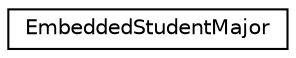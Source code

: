 digraph "Graphical Class Hierarchy"
{
  edge [fontname="Helvetica",fontsize="10",labelfontname="Helvetica",labelfontsize="10"];
  node [fontname="Helvetica",fontsize="10",shape=record];
  rankdir="LR";
  Node0 [label="EmbeddedStudentMajor",height=0.2,width=0.4,color="black", fillcolor="white", style="filled",URL="$classEmbeddedStudentMajor.html"];
}

